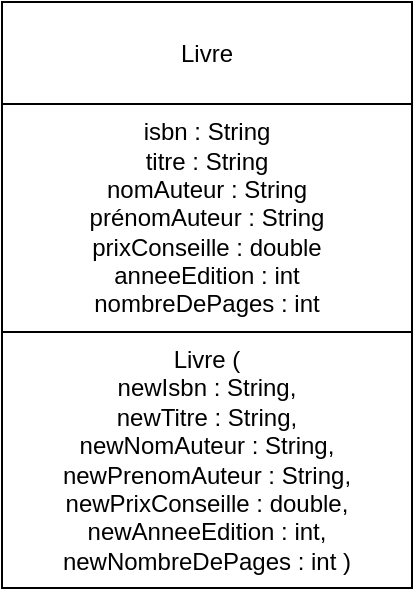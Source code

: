 <mxfile version="20.3.3" type="device"><diagram id="7iJ5J2AFPBSGtMkIrnGN" name="Page-1"><mxGraphModel dx="359" dy="769" grid="0" gridSize="10" guides="1" tooltips="1" connect="1" arrows="1" fold="1" page="0" pageScale="1" pageWidth="827" pageHeight="1169" math="0" shadow="0"><root><mxCell id="0"/><mxCell id="1" parent="0"/><mxCell id="COGcxDcDASCfmWlbbnfb-1" value="Livre" style="rounded=0;whiteSpace=wrap;html=1;hachureGap=4;" parent="1" vertex="1"><mxGeometry x="69" y="-346" width="205" height="51" as="geometry"/></mxCell><mxCell id="DSjz3OkF4_Giw5tuk6aR-1" value="isbn : String&lt;br&gt;titre : String&lt;br&gt;nomAuteur : String&lt;br&gt;prénomAuteur : String&lt;br&gt;prixConseille : double&lt;br&gt;anneeEdition : int&lt;br&gt;nombreDePages : int" style="rounded=0;whiteSpace=wrap;html=1;" vertex="1" parent="1"><mxGeometry x="69" y="-295" width="205" height="114" as="geometry"/></mxCell><mxCell id="DSjz3OkF4_Giw5tuk6aR-2" value="Livre (&lt;br&gt;newIsbn : String,&lt;br&gt;newTitre : String,&lt;br&gt;newNomAuteur : String,&lt;br&gt;newPrenomAuteur : String,&lt;br&gt;newPrixConseille : double,&lt;br&gt;newAnneeEdition : int,&lt;br&gt;newNombreDePages : int )" style="rounded=0;whiteSpace=wrap;html=1;" vertex="1" parent="1"><mxGeometry x="69" y="-181" width="205" height="128" as="geometry"/></mxCell></root></mxGraphModel></diagram></mxfile>